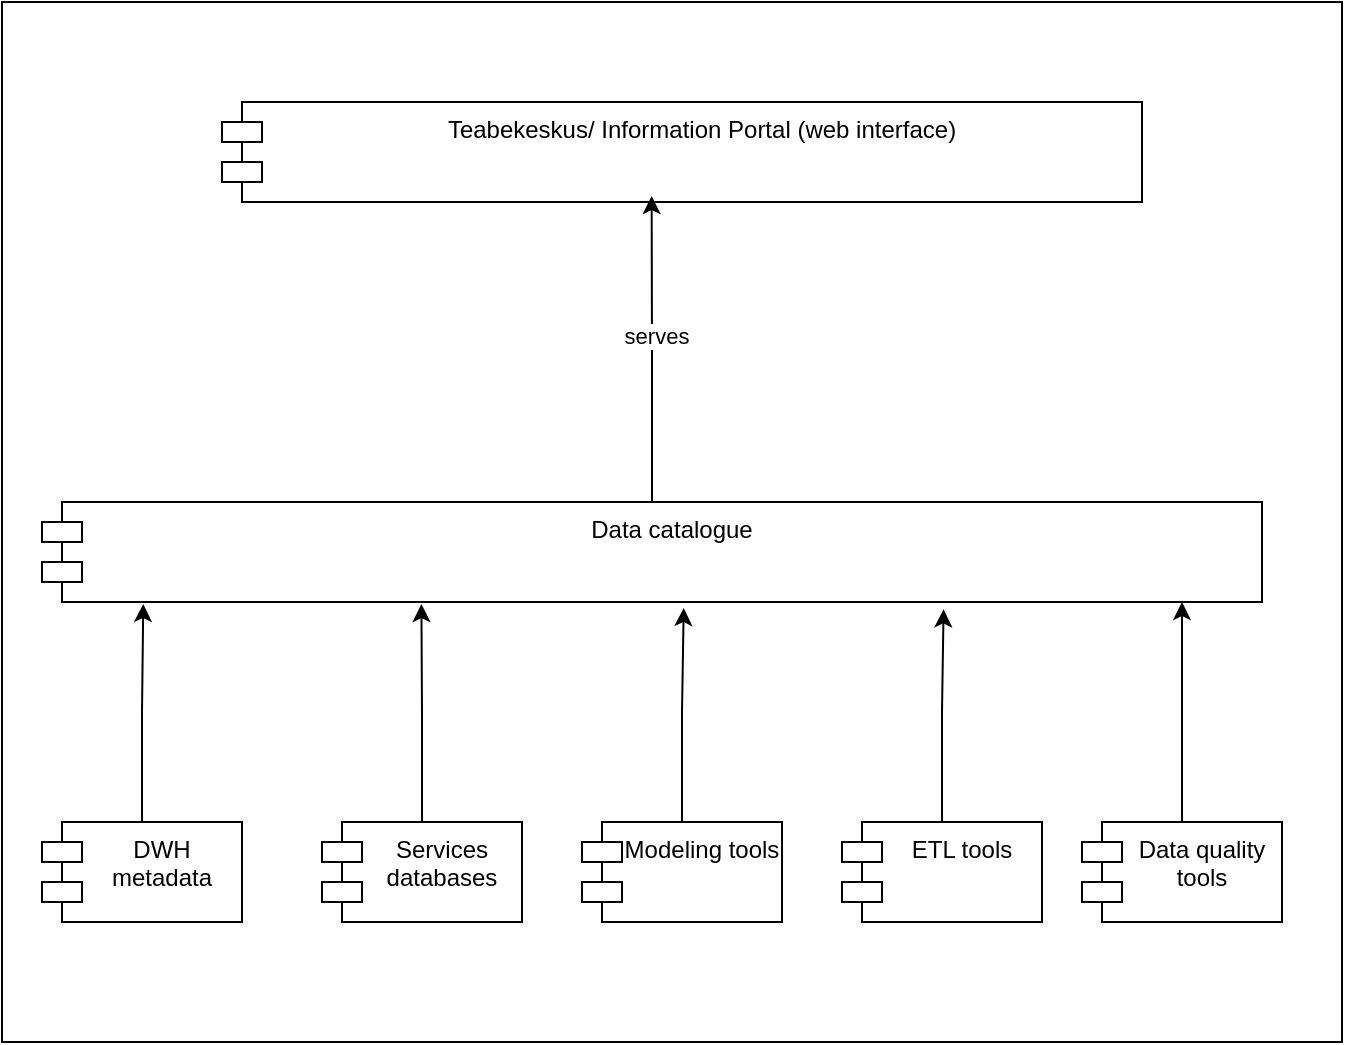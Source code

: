 <mxfile version="25.0.3">
  <diagram id="R2lEEEUBdFMjLlhIrx00" name="Page-1">
    <mxGraphModel dx="792" dy="1131" grid="1" gridSize="10" guides="1" tooltips="1" connect="1" arrows="1" fold="1" page="1" pageScale="1" pageWidth="850" pageHeight="1100" math="0" shadow="0" extFonts="Permanent Marker^https://fonts.googleapis.com/css?family=Permanent+Marker">
      <root>
        <mxCell id="0" />
        <mxCell id="1" parent="0" />
        <mxCell id="DiCBoK7EQ5oCpldY1Xnq-25" value="" style="rounded=0;whiteSpace=wrap;html=1;" vertex="1" parent="1">
          <mxGeometry x="100" y="250" width="670" height="520" as="geometry" />
        </mxCell>
        <mxCell id="DiCBoK7EQ5oCpldY1Xnq-1" value="Teabekeskus/ Information Portal (web interface)" style="shape=module;align=left;spacingLeft=20;align=center;verticalAlign=top;whiteSpace=wrap;html=1;" vertex="1" parent="1">
          <mxGeometry x="210" y="300" width="460" height="50" as="geometry" />
        </mxCell>
        <mxCell id="DiCBoK7EQ5oCpldY1Xnq-2" value="Data catalogue" style="shape=module;align=left;spacingLeft=20;align=center;verticalAlign=top;whiteSpace=wrap;html=1;" vertex="1" parent="1">
          <mxGeometry x="120" y="500" width="610" height="50" as="geometry" />
        </mxCell>
        <mxCell id="DiCBoK7EQ5oCpldY1Xnq-5" value="DWH metadata" style="shape=module;align=left;spacingLeft=20;align=center;verticalAlign=top;whiteSpace=wrap;html=1;" vertex="1" parent="1">
          <mxGeometry x="120" y="660" width="100" height="50" as="geometry" />
        </mxCell>
        <mxCell id="DiCBoK7EQ5oCpldY1Xnq-6" value="Services databases" style="shape=module;align=left;spacingLeft=20;align=center;verticalAlign=top;whiteSpace=wrap;html=1;" vertex="1" parent="1">
          <mxGeometry x="260" y="660" width="100" height="50" as="geometry" />
        </mxCell>
        <mxCell id="DiCBoK7EQ5oCpldY1Xnq-7" value="Modeling tools" style="shape=module;align=left;spacingLeft=20;align=center;verticalAlign=top;whiteSpace=wrap;html=1;" vertex="1" parent="1">
          <mxGeometry x="390" y="660" width="100" height="50" as="geometry" />
        </mxCell>
        <mxCell id="DiCBoK7EQ5oCpldY1Xnq-8" value="ETL tools" style="shape=module;align=left;spacingLeft=20;align=center;verticalAlign=top;whiteSpace=wrap;html=1;" vertex="1" parent="1">
          <mxGeometry x="520" y="660" width="100" height="50" as="geometry" />
        </mxCell>
        <mxCell id="DiCBoK7EQ5oCpldY1Xnq-9" value="Data quality tools" style="shape=module;align=left;spacingLeft=20;align=center;verticalAlign=top;whiteSpace=wrap;html=1;" vertex="1" parent="1">
          <mxGeometry x="640" y="660" width="100" height="50" as="geometry" />
        </mxCell>
        <mxCell id="DiCBoK7EQ5oCpldY1Xnq-10" style="edgeStyle=orthogonalEdgeStyle;rounded=0;orthogonalLoop=1;jettySize=auto;html=1;entryX=0.467;entryY=0.94;entryDx=0;entryDy=0;entryPerimeter=0;" edge="1" parent="1" source="DiCBoK7EQ5oCpldY1Xnq-2" target="DiCBoK7EQ5oCpldY1Xnq-1">
          <mxGeometry relative="1" as="geometry" />
        </mxCell>
        <mxCell id="DiCBoK7EQ5oCpldY1Xnq-11" value="serves" style="edgeLabel;html=1;align=center;verticalAlign=middle;resizable=0;points=[];" vertex="1" connectable="0" parent="DiCBoK7EQ5oCpldY1Xnq-10">
          <mxGeometry x="0.085" y="-2" relative="1" as="geometry">
            <mxPoint as="offset" />
          </mxGeometry>
        </mxCell>
        <mxCell id="DiCBoK7EQ5oCpldY1Xnq-15" style="edgeStyle=orthogonalEdgeStyle;rounded=0;orthogonalLoop=1;jettySize=auto;html=1;entryX=0.083;entryY=1.02;entryDx=0;entryDy=0;entryPerimeter=0;" edge="1" parent="1" source="DiCBoK7EQ5oCpldY1Xnq-5" target="DiCBoK7EQ5oCpldY1Xnq-2">
          <mxGeometry relative="1" as="geometry" />
        </mxCell>
        <mxCell id="DiCBoK7EQ5oCpldY1Xnq-16" style="edgeStyle=orthogonalEdgeStyle;rounded=0;orthogonalLoop=1;jettySize=auto;html=1;entryX=0.311;entryY=1.02;entryDx=0;entryDy=0;entryPerimeter=0;" edge="1" parent="1" source="DiCBoK7EQ5oCpldY1Xnq-6" target="DiCBoK7EQ5oCpldY1Xnq-2">
          <mxGeometry relative="1" as="geometry" />
        </mxCell>
        <mxCell id="DiCBoK7EQ5oCpldY1Xnq-17" style="edgeStyle=orthogonalEdgeStyle;rounded=0;orthogonalLoop=1;jettySize=auto;html=1;entryX=0.526;entryY=1.06;entryDx=0;entryDy=0;entryPerimeter=0;" edge="1" parent="1" source="DiCBoK7EQ5oCpldY1Xnq-7" target="DiCBoK7EQ5oCpldY1Xnq-2">
          <mxGeometry relative="1" as="geometry" />
        </mxCell>
        <mxCell id="DiCBoK7EQ5oCpldY1Xnq-18" style="edgeStyle=orthogonalEdgeStyle;rounded=0;orthogonalLoop=1;jettySize=auto;html=1;entryX=0.739;entryY=1.073;entryDx=0;entryDy=0;entryPerimeter=0;" edge="1" parent="1" source="DiCBoK7EQ5oCpldY1Xnq-8" target="DiCBoK7EQ5oCpldY1Xnq-2">
          <mxGeometry relative="1" as="geometry" />
        </mxCell>
        <mxCell id="DiCBoK7EQ5oCpldY1Xnq-19" style="edgeStyle=orthogonalEdgeStyle;rounded=0;orthogonalLoop=1;jettySize=auto;html=1;" edge="1" parent="1" source="DiCBoK7EQ5oCpldY1Xnq-9">
          <mxGeometry relative="1" as="geometry">
            <mxPoint x="690" y="550" as="targetPoint" />
          </mxGeometry>
        </mxCell>
      </root>
    </mxGraphModel>
  </diagram>
</mxfile>
